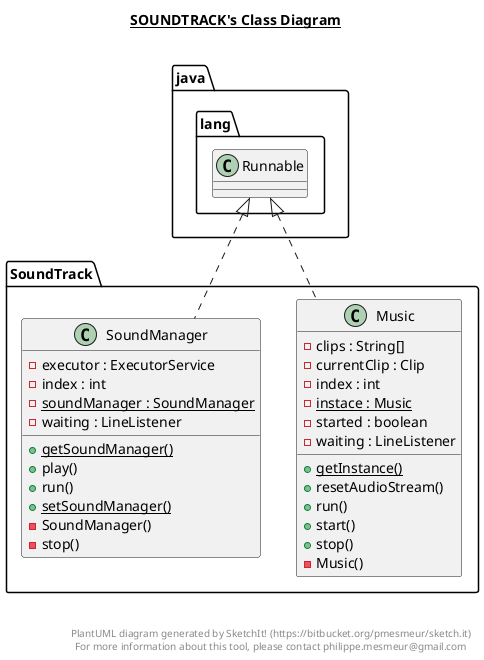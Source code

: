 @startuml

title __SOUNDTRACK's Class Diagram__\n

  namespace SoundTrack {
    class SoundTrack.Music {
        - clips : String[]
        - currentClip : Clip
        - index : int
        {static} - instace : Music
        - started : boolean
        - waiting : LineListener
        {static} + getInstance()
        + resetAudioStream()
        + run()
        + start()
        + stop()
        - Music()
    }
  }
  

  namespace SoundTrack {
    class SoundTrack.SoundManager {
        - executor : ExecutorService
        - index : int
        {static} - soundManager : SoundManager
        - waiting : LineListener
        {static} + getSoundManager()
        + play()
        + run()
        {static} + setSoundManager()
        - SoundManager()
        - stop()
    }
  }
  

  SoundTrack.Music .up.|> java.lang.Runnable
  SoundTrack.SoundManager .up.|> java.lang.Runnable


right footer


PlantUML diagram generated by SketchIt! (https://bitbucket.org/pmesmeur/sketch.it)
For more information about this tool, please contact philippe.mesmeur@gmail.com
endfooter

@enduml
